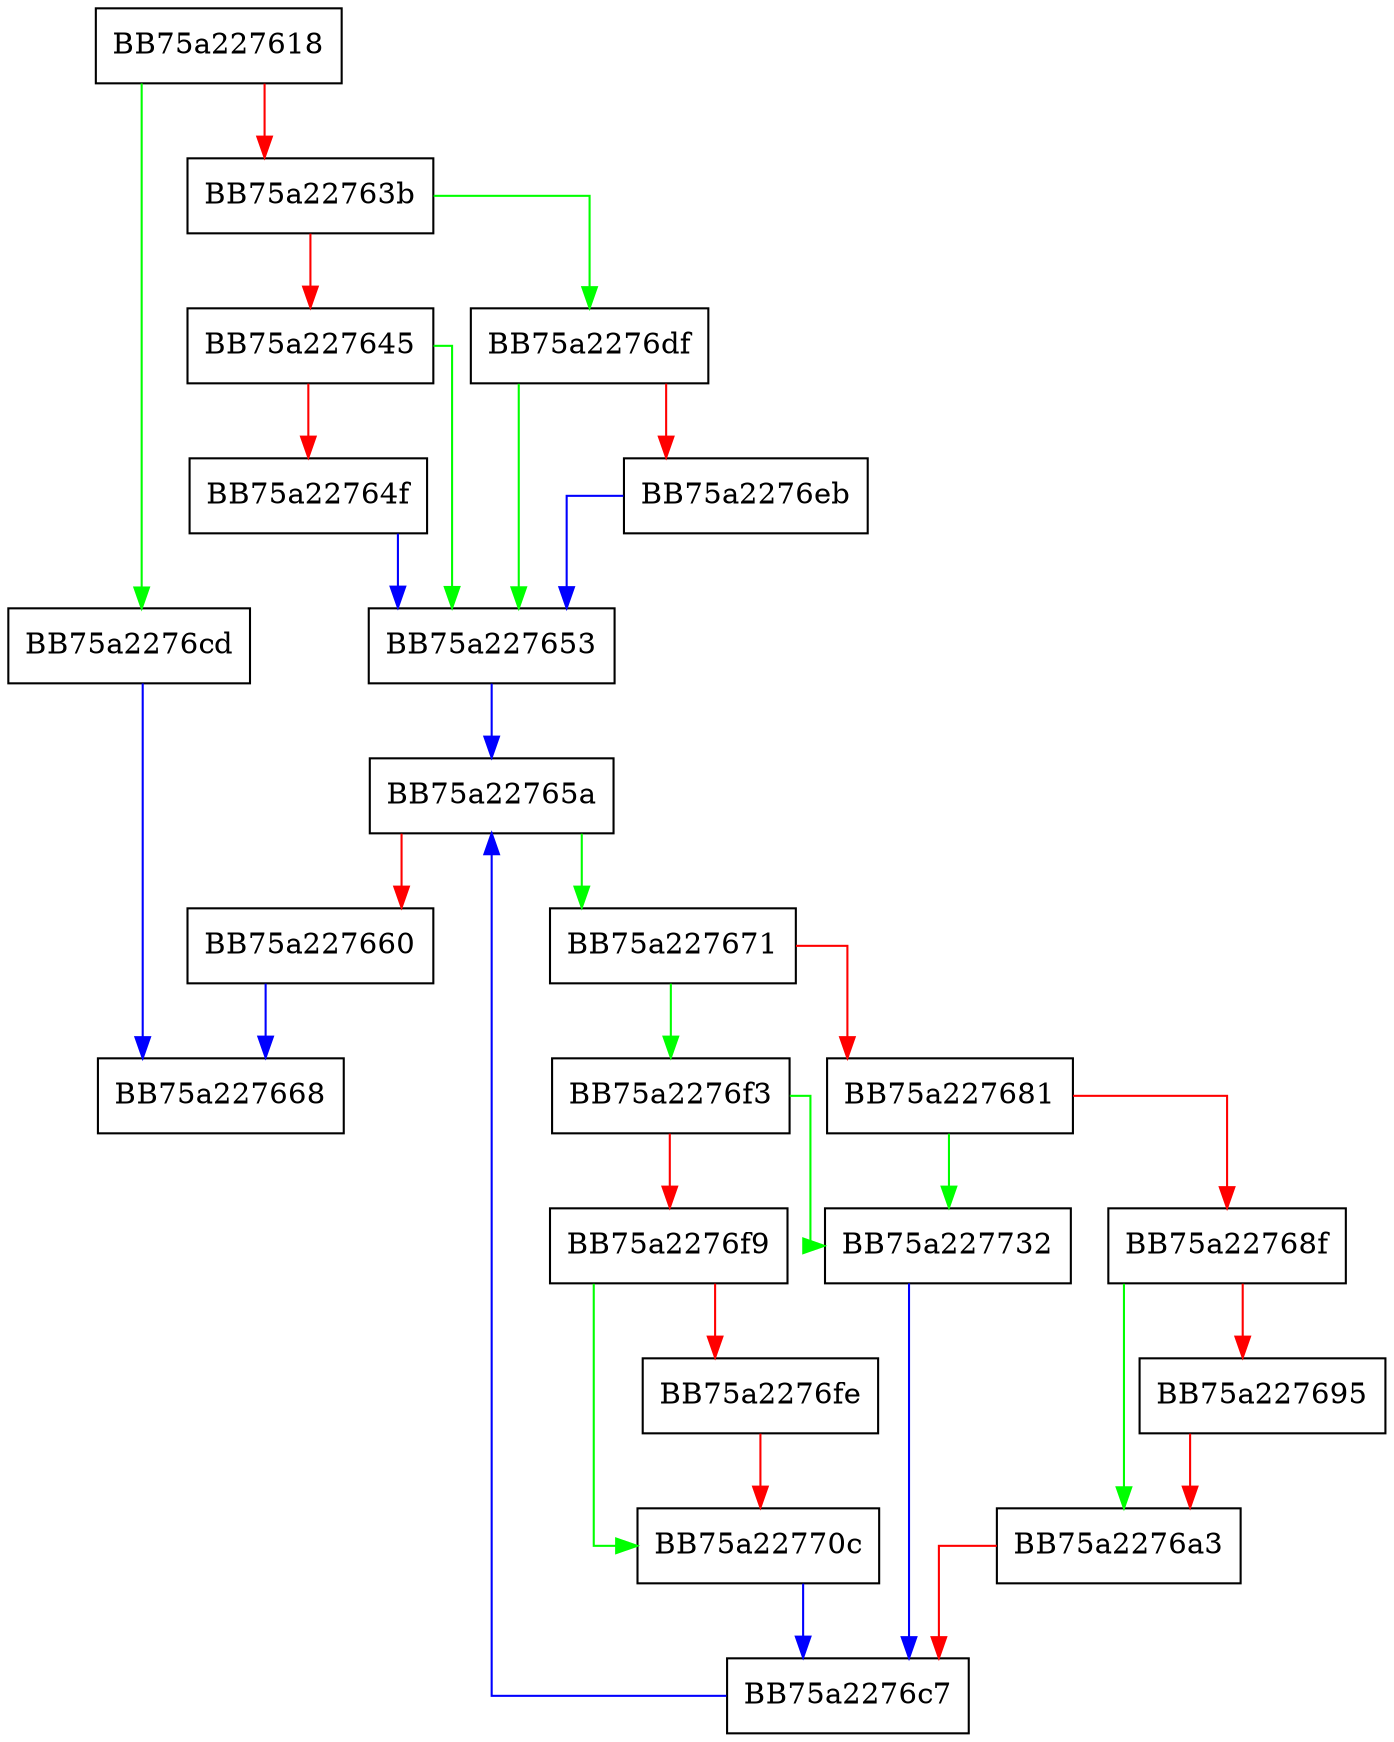 digraph _Insert_node {
  node [shape="box"];
  graph [splines=ortho];
  BB75a227618 -> BB75a2276cd [color="green"];
  BB75a227618 -> BB75a22763b [color="red"];
  BB75a22763b -> BB75a2276df [color="green"];
  BB75a22763b -> BB75a227645 [color="red"];
  BB75a227645 -> BB75a227653 [color="green"];
  BB75a227645 -> BB75a22764f [color="red"];
  BB75a22764f -> BB75a227653 [color="blue"];
  BB75a227653 -> BB75a22765a [color="blue"];
  BB75a22765a -> BB75a227671 [color="green"];
  BB75a22765a -> BB75a227660 [color="red"];
  BB75a227660 -> BB75a227668 [color="blue"];
  BB75a227671 -> BB75a2276f3 [color="green"];
  BB75a227671 -> BB75a227681 [color="red"];
  BB75a227681 -> BB75a227732 [color="green"];
  BB75a227681 -> BB75a22768f [color="red"];
  BB75a22768f -> BB75a2276a3 [color="green"];
  BB75a22768f -> BB75a227695 [color="red"];
  BB75a227695 -> BB75a2276a3 [color="red"];
  BB75a2276a3 -> BB75a2276c7 [color="red"];
  BB75a2276c7 -> BB75a22765a [color="blue"];
  BB75a2276cd -> BB75a227668 [color="blue"];
  BB75a2276df -> BB75a227653 [color="green"];
  BB75a2276df -> BB75a2276eb [color="red"];
  BB75a2276eb -> BB75a227653 [color="blue"];
  BB75a2276f3 -> BB75a227732 [color="green"];
  BB75a2276f3 -> BB75a2276f9 [color="red"];
  BB75a2276f9 -> BB75a22770c [color="green"];
  BB75a2276f9 -> BB75a2276fe [color="red"];
  BB75a2276fe -> BB75a22770c [color="red"];
  BB75a22770c -> BB75a2276c7 [color="blue"];
  BB75a227732 -> BB75a2276c7 [color="blue"];
}